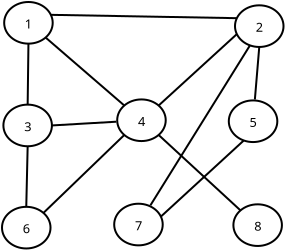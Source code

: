 <?xml version="1.0" encoding="UTF-8"?>
<dia:diagram xmlns:dia="http://www.lysator.liu.se/~alla/dia/">
  <dia:layer name="Background" visible="true" active="true">
    <dia:object type="Flowchart - Ellipse" version="0" id="O0">
      <dia:attribute name="obj_pos">
        <dia:point val="7.249,4.455"/>
      </dia:attribute>
      <dia:attribute name="obj_bb">
        <dia:rectangle val="7.199,4.405;9.725,6.587"/>
      </dia:attribute>
      <dia:attribute name="elem_corner">
        <dia:point val="7.249,4.455"/>
      </dia:attribute>
      <dia:attribute name="elem_width">
        <dia:real val="2.426"/>
      </dia:attribute>
      <dia:attribute name="elem_height">
        <dia:real val="2.082"/>
      </dia:attribute>
      <dia:attribute name="show_background">
        <dia:boolean val="true"/>
      </dia:attribute>
      <dia:attribute name="padding">
        <dia:real val="0.354"/>
      </dia:attribute>
      <dia:attribute name="text">
        <dia:composite type="text">
          <dia:attribute name="string">
            <dia:string>#1#</dia:string>
          </dia:attribute>
          <dia:attribute name="font">
            <dia:font family="sans" style="0" name="Helvetica"/>
          </dia:attribute>
          <dia:attribute name="height">
            <dia:real val="0.8"/>
          </dia:attribute>
          <dia:attribute name="pos">
            <dia:point val="8.462,5.691"/>
          </dia:attribute>
          <dia:attribute name="color">
            <dia:color val="#000000"/>
          </dia:attribute>
          <dia:attribute name="alignment">
            <dia:enum val="1"/>
          </dia:attribute>
        </dia:composite>
      </dia:attribute>
    </dia:object>
    <dia:object type="Flowchart - Ellipse" version="0" id="O1">
      <dia:attribute name="obj_pos">
        <dia:point val="18.79,4.621"/>
      </dia:attribute>
      <dia:attribute name="obj_bb">
        <dia:rectangle val="18.74,4.571;21.266,6.753"/>
      </dia:attribute>
      <dia:attribute name="elem_corner">
        <dia:point val="18.79,4.621"/>
      </dia:attribute>
      <dia:attribute name="elem_width">
        <dia:real val="2.426"/>
      </dia:attribute>
      <dia:attribute name="elem_height">
        <dia:real val="2.082"/>
      </dia:attribute>
      <dia:attribute name="show_background">
        <dia:boolean val="true"/>
      </dia:attribute>
      <dia:attribute name="padding">
        <dia:real val="0.354"/>
      </dia:attribute>
      <dia:attribute name="text">
        <dia:composite type="text">
          <dia:attribute name="string">
            <dia:string>#2#</dia:string>
          </dia:attribute>
          <dia:attribute name="font">
            <dia:font family="sans" style="0" name="Helvetica"/>
          </dia:attribute>
          <dia:attribute name="height">
            <dia:real val="0.8"/>
          </dia:attribute>
          <dia:attribute name="pos">
            <dia:point val="20.003,5.857"/>
          </dia:attribute>
          <dia:attribute name="color">
            <dia:color val="#000000"/>
          </dia:attribute>
          <dia:attribute name="alignment">
            <dia:enum val="1"/>
          </dia:attribute>
        </dia:composite>
      </dia:attribute>
    </dia:object>
    <dia:object type="Flowchart - Ellipse" version="0" id="O2">
      <dia:attribute name="obj_pos">
        <dia:point val="18.48,9.376"/>
      </dia:attribute>
      <dia:attribute name="obj_bb">
        <dia:rectangle val="18.43,9.326;20.956,11.508"/>
      </dia:attribute>
      <dia:attribute name="elem_corner">
        <dia:point val="18.48,9.376"/>
      </dia:attribute>
      <dia:attribute name="elem_width">
        <dia:real val="2.426"/>
      </dia:attribute>
      <dia:attribute name="elem_height">
        <dia:real val="2.082"/>
      </dia:attribute>
      <dia:attribute name="show_background">
        <dia:boolean val="true"/>
      </dia:attribute>
      <dia:attribute name="padding">
        <dia:real val="0.354"/>
      </dia:attribute>
      <dia:attribute name="text">
        <dia:composite type="text">
          <dia:attribute name="string">
            <dia:string>#5#</dia:string>
          </dia:attribute>
          <dia:attribute name="font">
            <dia:font family="sans" style="0" name="Helvetica"/>
          </dia:attribute>
          <dia:attribute name="height">
            <dia:real val="0.8"/>
          </dia:attribute>
          <dia:attribute name="pos">
            <dia:point val="19.693,10.612"/>
          </dia:attribute>
          <dia:attribute name="color">
            <dia:color val="#000000"/>
          </dia:attribute>
          <dia:attribute name="alignment">
            <dia:enum val="1"/>
          </dia:attribute>
        </dia:composite>
      </dia:attribute>
    </dia:object>
    <dia:object type="Flowchart - Ellipse" version="0" id="O3">
      <dia:attribute name="obj_pos">
        <dia:point val="7.21,9.586"/>
      </dia:attribute>
      <dia:attribute name="obj_bb">
        <dia:rectangle val="7.16,9.536;9.686,11.718"/>
      </dia:attribute>
      <dia:attribute name="elem_corner">
        <dia:point val="7.21,9.586"/>
      </dia:attribute>
      <dia:attribute name="elem_width">
        <dia:real val="2.426"/>
      </dia:attribute>
      <dia:attribute name="elem_height">
        <dia:real val="2.082"/>
      </dia:attribute>
      <dia:attribute name="show_background">
        <dia:boolean val="true"/>
      </dia:attribute>
      <dia:attribute name="padding">
        <dia:real val="0.354"/>
      </dia:attribute>
      <dia:attribute name="text">
        <dia:composite type="text">
          <dia:attribute name="string">
            <dia:string>#3#</dia:string>
          </dia:attribute>
          <dia:attribute name="font">
            <dia:font family="sans" style="0" name="Helvetica"/>
          </dia:attribute>
          <dia:attribute name="height">
            <dia:real val="0.8"/>
          </dia:attribute>
          <dia:attribute name="pos">
            <dia:point val="8.423,10.822"/>
          </dia:attribute>
          <dia:attribute name="color">
            <dia:color val="#000000"/>
          </dia:attribute>
          <dia:attribute name="alignment">
            <dia:enum val="1"/>
          </dia:attribute>
        </dia:composite>
      </dia:attribute>
    </dia:object>
    <dia:object type="Flowchart - Ellipse" version="0" id="O4">
      <dia:attribute name="obj_pos">
        <dia:point val="12.75,14.541"/>
      </dia:attribute>
      <dia:attribute name="obj_bb">
        <dia:rectangle val="12.7,14.491;15.226,16.673"/>
      </dia:attribute>
      <dia:attribute name="elem_corner">
        <dia:point val="12.75,14.541"/>
      </dia:attribute>
      <dia:attribute name="elem_width">
        <dia:real val="2.426"/>
      </dia:attribute>
      <dia:attribute name="elem_height">
        <dia:real val="2.082"/>
      </dia:attribute>
      <dia:attribute name="show_background">
        <dia:boolean val="true"/>
      </dia:attribute>
      <dia:attribute name="padding">
        <dia:real val="0.354"/>
      </dia:attribute>
      <dia:attribute name="text">
        <dia:composite type="text">
          <dia:attribute name="string">
            <dia:string>#7#</dia:string>
          </dia:attribute>
          <dia:attribute name="font">
            <dia:font family="sans" style="0" name="Helvetica"/>
          </dia:attribute>
          <dia:attribute name="height">
            <dia:real val="0.8"/>
          </dia:attribute>
          <dia:attribute name="pos">
            <dia:point val="13.963,15.777"/>
          </dia:attribute>
          <dia:attribute name="color">
            <dia:color val="#000000"/>
          </dia:attribute>
          <dia:attribute name="alignment">
            <dia:enum val="1"/>
          </dia:attribute>
        </dia:composite>
      </dia:attribute>
    </dia:object>
    <dia:object type="Flowchart - Ellipse" version="0" id="O5">
      <dia:attribute name="obj_pos">
        <dia:point val="7.14,14.696"/>
      </dia:attribute>
      <dia:attribute name="obj_bb">
        <dia:rectangle val="7.09,14.646;9.616,16.828"/>
      </dia:attribute>
      <dia:attribute name="elem_corner">
        <dia:point val="7.14,14.696"/>
      </dia:attribute>
      <dia:attribute name="elem_width">
        <dia:real val="2.426"/>
      </dia:attribute>
      <dia:attribute name="elem_height">
        <dia:real val="2.082"/>
      </dia:attribute>
      <dia:attribute name="show_background">
        <dia:boolean val="true"/>
      </dia:attribute>
      <dia:attribute name="padding">
        <dia:real val="0.354"/>
      </dia:attribute>
      <dia:attribute name="text">
        <dia:composite type="text">
          <dia:attribute name="string">
            <dia:string>#6#</dia:string>
          </dia:attribute>
          <dia:attribute name="font">
            <dia:font family="sans" style="0" name="Helvetica"/>
          </dia:attribute>
          <dia:attribute name="height">
            <dia:real val="0.8"/>
          </dia:attribute>
          <dia:attribute name="pos">
            <dia:point val="8.353,15.932"/>
          </dia:attribute>
          <dia:attribute name="color">
            <dia:color val="#000000"/>
          </dia:attribute>
          <dia:attribute name="alignment">
            <dia:enum val="1"/>
          </dia:attribute>
        </dia:composite>
      </dia:attribute>
    </dia:object>
    <dia:object type="Standard - Line" version="0" id="O6">
      <dia:attribute name="obj_pos">
        <dia:point val="15.084,15.184"/>
      </dia:attribute>
      <dia:attribute name="obj_bb">
        <dia:rectangle val="15.013,11.308;19.299,15.254"/>
      </dia:attribute>
      <dia:attribute name="conn_endpoints">
        <dia:point val="15.084,15.184"/>
        <dia:point val="19.229,11.378"/>
      </dia:attribute>
      <dia:attribute name="numcp">
        <dia:int val="1"/>
      </dia:attribute>
      <dia:connections>
        <dia:connection handle="0" to="O4" connection="1"/>
        <dia:connection handle="1" to="O2" connection="11"/>
      </dia:connections>
    </dia:object>
    <dia:object type="Standard - Line" version="0" id="O7">
      <dia:attribute name="obj_pos">
        <dia:point val="8.353,14.696"/>
      </dia:attribute>
      <dia:attribute name="obj_bb">
        <dia:rectangle val="8.302,11.617;8.474,14.747"/>
      </dia:attribute>
      <dia:attribute name="conn_endpoints">
        <dia:point val="8.353,14.696"/>
        <dia:point val="8.423,11.668"/>
      </dia:attribute>
      <dia:attribute name="numcp">
        <dia:int val="1"/>
      </dia:attribute>
      <dia:connections>
        <dia:connection handle="0" to="O5" connection="4"/>
        <dia:connection handle="1" to="O3" connection="12"/>
      </dia:connections>
    </dia:object>
    <dia:object type="Standard - Line" version="0" id="O8">
      <dia:attribute name="obj_pos">
        <dia:point val="19.539,6.623"/>
      </dia:attribute>
      <dia:attribute name="obj_bb">
        <dia:rectangle val="14.492,6.555;19.608,14.69"/>
      </dia:attribute>
      <dia:attribute name="conn_endpoints">
        <dia:point val="19.539,6.623"/>
        <dia:point val="14.561,14.621"/>
      </dia:attribute>
      <dia:attribute name="numcp">
        <dia:int val="1"/>
      </dia:attribute>
      <dia:connections>
        <dia:connection handle="0" to="O1" connection="11"/>
        <dia:connection handle="1" to="O4" connection="16"/>
      </dia:connections>
    </dia:object>
    <dia:object type="Standard - Line" version="0" id="O9">
      <dia:attribute name="obj_pos">
        <dia:point val="9.32,6.232"/>
      </dia:attribute>
      <dia:attribute name="obj_bb">
        <dia:rectangle val="9.25,6.161;13.326,9.701"/>
      </dia:attribute>
      <dia:attribute name="conn_endpoints">
        <dia:point val="9.32,6.232"/>
        <dia:point val="13.255,9.631"/>
      </dia:attribute>
      <dia:attribute name="numcp">
        <dia:int val="1"/>
      </dia:attribute>
      <dia:connections>
        <dia:connection handle="0" to="O0" connection="14"/>
        <dia:connection handle="1" to="O12" connection="6"/>
      </dia:connections>
    </dia:object>
    <dia:object type="Standard - Line" version="0" id="O10">
      <dia:attribute name="obj_pos">
        <dia:point val="8.462,6.537"/>
      </dia:attribute>
      <dia:attribute name="obj_bb">
        <dia:rectangle val="8.372,6.486;8.513,9.637"/>
      </dia:attribute>
      <dia:attribute name="conn_endpoints">
        <dia:point val="8.462,6.537"/>
        <dia:point val="8.423,9.586"/>
      </dia:attribute>
      <dia:attribute name="numcp">
        <dia:int val="1"/>
      </dia:attribute>
      <dia:connections>
        <dia:connection handle="0" to="O0" connection="12"/>
        <dia:connection handle="1" to="O3" connection="4"/>
      </dia:connections>
    </dia:object>
    <dia:object type="Flowchart - Ellipse" version="0" id="O11">
      <dia:attribute name="obj_pos">
        <dia:point val="18.71,14.571"/>
      </dia:attribute>
      <dia:attribute name="obj_bb">
        <dia:rectangle val="18.66,14.521;21.186,16.703"/>
      </dia:attribute>
      <dia:attribute name="elem_corner">
        <dia:point val="18.71,14.571"/>
      </dia:attribute>
      <dia:attribute name="elem_width">
        <dia:real val="2.426"/>
      </dia:attribute>
      <dia:attribute name="elem_height">
        <dia:real val="2.082"/>
      </dia:attribute>
      <dia:attribute name="show_background">
        <dia:boolean val="true"/>
      </dia:attribute>
      <dia:attribute name="padding">
        <dia:real val="0.354"/>
      </dia:attribute>
      <dia:attribute name="text">
        <dia:composite type="text">
          <dia:attribute name="string">
            <dia:string>#8#</dia:string>
          </dia:attribute>
          <dia:attribute name="font">
            <dia:font family="sans" style="0" name="Helvetica"/>
          </dia:attribute>
          <dia:attribute name="height">
            <dia:real val="0.8"/>
          </dia:attribute>
          <dia:attribute name="pos">
            <dia:point val="19.923,15.807"/>
          </dia:attribute>
          <dia:attribute name="color">
            <dia:color val="#000000"/>
          </dia:attribute>
          <dia:attribute name="alignment">
            <dia:enum val="1"/>
          </dia:attribute>
        </dia:composite>
      </dia:attribute>
    </dia:object>
    <dia:object type="Flowchart - Ellipse" version="0" id="O12">
      <dia:attribute name="obj_pos">
        <dia:point val="12.9,9.326"/>
      </dia:attribute>
      <dia:attribute name="obj_bb">
        <dia:rectangle val="12.85,9.276;15.376,11.458"/>
      </dia:attribute>
      <dia:attribute name="elem_corner">
        <dia:point val="12.9,9.326"/>
      </dia:attribute>
      <dia:attribute name="elem_width">
        <dia:real val="2.426"/>
      </dia:attribute>
      <dia:attribute name="elem_height">
        <dia:real val="2.082"/>
      </dia:attribute>
      <dia:attribute name="show_background">
        <dia:boolean val="true"/>
      </dia:attribute>
      <dia:attribute name="padding">
        <dia:real val="0.354"/>
      </dia:attribute>
      <dia:attribute name="text">
        <dia:composite type="text">
          <dia:attribute name="string">
            <dia:string>#4#</dia:string>
          </dia:attribute>
          <dia:attribute name="font">
            <dia:font family="sans" style="0" name="Helvetica"/>
          </dia:attribute>
          <dia:attribute name="height">
            <dia:real val="0.8"/>
          </dia:attribute>
          <dia:attribute name="pos">
            <dia:point val="14.113,10.562"/>
          </dia:attribute>
          <dia:attribute name="color">
            <dia:color val="#000000"/>
          </dia:attribute>
          <dia:attribute name="alignment">
            <dia:enum val="1"/>
          </dia:attribute>
        </dia:composite>
      </dia:attribute>
    </dia:object>
    <dia:object type="Standard - Line" version="0" id="O13">
      <dia:attribute name="obj_pos">
        <dia:point val="18.882,6.06"/>
      </dia:attribute>
      <dia:attribute name="obj_bb">
        <dia:rectangle val="14.9,5.989;18.953,9.702"/>
      </dia:attribute>
      <dia:attribute name="conn_endpoints">
        <dia:point val="18.882,6.06"/>
        <dia:point val="14.971,9.631"/>
      </dia:attribute>
      <dia:attribute name="numcp">
        <dia:int val="1"/>
      </dia:attribute>
      <dia:connections>
        <dia:connection handle="0" to="O1" connection="9"/>
        <dia:connection handle="1" to="O12" connection="2"/>
      </dia:connections>
    </dia:object>
    <dia:object type="Standard - Line" version="0" id="O14">
      <dia:attribute name="obj_pos">
        <dia:point val="13.255,11.103"/>
      </dia:attribute>
      <dia:attribute name="obj_bb">
        <dia:rectangle val="9.14,11.032;13.326,15.072"/>
      </dia:attribute>
      <dia:attribute name="conn_endpoints">
        <dia:point val="13.255,11.103"/>
        <dia:point val="9.211,15.001"/>
      </dia:attribute>
      <dia:attribute name="numcp">
        <dia:int val="1"/>
      </dia:attribute>
      <dia:connections>
        <dia:connection handle="0" to="O12" connection="10"/>
        <dia:connection handle="1" to="O5" connection="2"/>
      </dia:connections>
    </dia:object>
    <dia:object type="Standard - Line" version="0" id="O15">
      <dia:attribute name="obj_pos">
        <dia:point val="14.971,11.103"/>
      </dia:attribute>
      <dia:attribute name="obj_bb">
        <dia:rectangle val="14.9,11.032;19.136,14.947"/>
      </dia:attribute>
      <dia:attribute name="conn_endpoints">
        <dia:point val="14.971,11.103"/>
        <dia:point val="19.065,14.876"/>
      </dia:attribute>
      <dia:attribute name="numcp">
        <dia:int val="1"/>
      </dia:attribute>
      <dia:connections>
        <dia:connection handle="0" to="O12" connection="14"/>
        <dia:connection handle="1" to="O11" connection="6"/>
      </dia:connections>
    </dia:object>
    <dia:object type="Standard - Line" version="0" id="O16">
      <dia:attribute name="obj_pos">
        <dia:point val="9.583,5.097"/>
      </dia:attribute>
      <dia:attribute name="obj_bb">
        <dia:rectangle val="9.532,5.047;18.933,5.314"/>
      </dia:attribute>
      <dia:attribute name="conn_endpoints">
        <dia:point val="9.583,5.097"/>
        <dia:point val="18.882,5.264"/>
      </dia:attribute>
      <dia:attribute name="numcp">
        <dia:int val="1"/>
      </dia:attribute>
      <dia:connections>
        <dia:connection handle="0" to="O0" connection="1"/>
        <dia:connection handle="1" to="O1" connection="7"/>
      </dia:connections>
    </dia:object>
    <dia:object type="Standard - Line" version="0" id="O17">
      <dia:attribute name="obj_pos">
        <dia:point val="9.636,10.627"/>
      </dia:attribute>
      <dia:attribute name="obj_bb">
        <dia:rectangle val="9.583,10.387;12.906,10.68"/>
      </dia:attribute>
      <dia:attribute name="conn_endpoints">
        <dia:point val="9.636,10.627"/>
        <dia:point val="12.853,10.44"/>
      </dia:attribute>
      <dia:attribute name="numcp">
        <dia:int val="1"/>
      </dia:attribute>
      <dia:connections>
        <dia:connection handle="0" to="O3" connection="0"/>
        <dia:connection handle="1" to="O12" connection="16"/>
      </dia:connections>
    </dia:object>
    <dia:object type="Standard - Line" version="0" id="O18">
      <dia:attribute name="obj_pos">
        <dia:point val="20.003,6.703"/>
      </dia:attribute>
      <dia:attribute name="obj_bb">
        <dia:rectangle val="19.729,6.649;20.057,9.39"/>
      </dia:attribute>
      <dia:attribute name="conn_endpoints">
        <dia:point val="20.003,6.703"/>
        <dia:point val="19.783,9.336"/>
      </dia:attribute>
      <dia:attribute name="numcp">
        <dia:int val="1"/>
      </dia:attribute>
      <dia:connections>
        <dia:connection handle="0" to="O1" connection="12"/>
        <dia:connection handle="1" to="O2" connection="16"/>
      </dia:connections>
    </dia:object>
  </dia:layer>
</dia:diagram>
